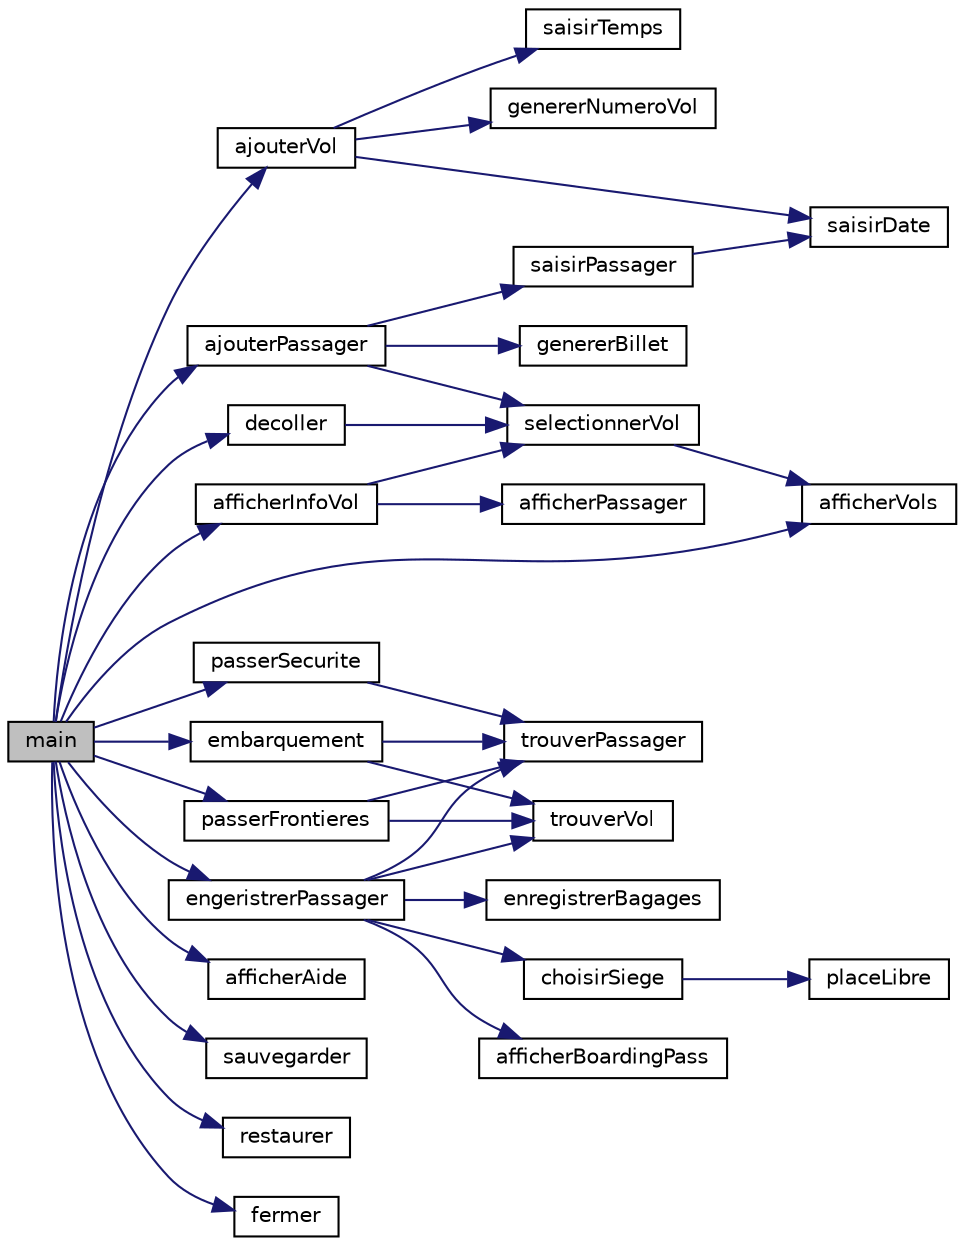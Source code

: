 digraph "main"
{
  edge [fontname="Helvetica",fontsize="10",labelfontname="Helvetica",labelfontsize="10"];
  node [fontname="Helvetica",fontsize="10",shape=record];
  rankdir="LR";
  Node37 [label="main",height=0.2,width=0.4,color="black", fillcolor="grey75", style="filled", fontcolor="black"];
  Node37 -> Node38 [color="midnightblue",fontsize="10",style="solid",fontname="Helvetica"];
  Node38 [label="ajouterVol",height=0.2,width=0.4,color="black", fillcolor="white", style="filled",URL="$dd/d76/projet_8c.html#aca3851e10188a3c073566e1333387e1d",tooltip="Permet de creer un vol. "];
  Node38 -> Node39 [color="midnightblue",fontsize="10",style="solid",fontname="Helvetica"];
  Node39 [label="saisirDate",height=0.2,width=0.4,color="black", fillcolor="white", style="filled",URL="$dd/d76/projet_8c.html#a4bf01fe3d4f4455f5031752444ffab0e",tooltip="Dernier numéro de ticket bagage délivré "];
  Node38 -> Node40 [color="midnightblue",fontsize="10",style="solid",fontname="Helvetica"];
  Node40 [label="saisirTemps",height=0.2,width=0.4,color="black", fillcolor="white", style="filled",URL="$dd/d76/projet_8c.html#a799ce83f74df3ba2ea472cb2bfb3d264",tooltip="Permet de saisir un horaire. "];
  Node38 -> Node41 [color="midnightblue",fontsize="10",style="solid",fontname="Helvetica"];
  Node41 [label="genererNumeroVol",height=0.2,width=0.4,color="black", fillcolor="white", style="filled",URL="$dd/d76/projet_8c.html#a591f9de54d288327053df8484e4e032e",tooltip="Génération du numéro du vol aléatoirement. "];
  Node37 -> Node42 [color="midnightblue",fontsize="10",style="solid",fontname="Helvetica"];
  Node42 [label="ajouterPassager",height=0.2,width=0.4,color="black", fillcolor="white", style="filled",URL="$dd/d76/projet_8c.html#aaa79494f334784f4344fd167bd491590",tooltip="On ajoute un passager à un vol. "];
  Node42 -> Node43 [color="midnightblue",fontsize="10",style="solid",fontname="Helvetica"];
  Node43 [label="selectionnerVol",height=0.2,width=0.4,color="black", fillcolor="white", style="filled",URL="$dd/d76/projet_8c.html#a12653e9c9b27170ffe8611eacdbf4332",tooltip="Permet de sélectionner un vol. "];
  Node43 -> Node44 [color="midnightblue",fontsize="10",style="solid",fontname="Helvetica"];
  Node44 [label="afficherVols",height=0.2,width=0.4,color="black", fillcolor="white", style="filled",URL="$dd/d76/projet_8c.html#a8353acb67d0873be1faa01022fb13f2e",tooltip="Permet d&#39;afficher tous les vols. "];
  Node42 -> Node45 [color="midnightblue",fontsize="10",style="solid",fontname="Helvetica"];
  Node45 [label="saisirPassager",height=0.2,width=0.4,color="black", fillcolor="white", style="filled",URL="$dd/d76/projet_8c.html#a2dc1addfe76b2d399ec31d59d108b3f3",tooltip="Saisie d&#39;un passager par l&#39;utilisateur. "];
  Node45 -> Node39 [color="midnightblue",fontsize="10",style="solid",fontname="Helvetica"];
  Node42 -> Node46 [color="midnightblue",fontsize="10",style="solid",fontname="Helvetica"];
  Node46 [label="genererBillet",height=0.2,width=0.4,color="black", fillcolor="white", style="filled",URL="$dd/d76/projet_8c.html#a9cf924277af2f2752bf6073cdc22b630",tooltip="Fonction qui génère un billet à un passager. "];
  Node37 -> Node47 [color="midnightblue",fontsize="10",style="solid",fontname="Helvetica"];
  Node47 [label="engeristrerPassager",height=0.2,width=0.4,color="black", fillcolor="white", style="filled",URL="$dd/d76/projet_8c.html#a03c46a83a4f2095b614b8611d53ed2bf",tooltip="Permet d&#39;enregistrer un passager sur son vol. "];
  Node47 -> Node48 [color="midnightblue",fontsize="10",style="solid",fontname="Helvetica"];
  Node48 [label="trouverPassager",height=0.2,width=0.4,color="black", fillcolor="white", style="filled",URL="$dd/d76/projet_8c.html#a23523aed07121a95f642adb75bb88e12",tooltip="Trouve un passager selon un Nom ou un Numero de billet. "];
  Node47 -> Node49 [color="midnightblue",fontsize="10",style="solid",fontname="Helvetica"];
  Node49 [label="trouverVol",height=0.2,width=0.4,color="black", fillcolor="white", style="filled",URL="$dd/d76/projet_8c.html#ad1c84140fc0ec3cfab79111d9f398198",tooltip="Trouve le vol d&#39;un passager à oar. "];
  Node47 -> Node50 [color="midnightblue",fontsize="10",style="solid",fontname="Helvetica"];
  Node50 [label="enregistrerBagages",height=0.2,width=0.4,color="black", fillcolor="white", style="filled",URL="$dd/d76/projet_8c.html#a513f6c3ea6f3e3734a502258b1233132",tooltip="Permet d&#39;enregistrer les bagages d&#39;un passager lors de son Enregistrement. "];
  Node47 -> Node51 [color="midnightblue",fontsize="10",style="solid",fontname="Helvetica"];
  Node51 [label="choisirSiege",height=0.2,width=0.4,color="black", fillcolor="white", style="filled",URL="$dd/d76/projet_8c.html#a75e6165f64696079d00eba0b252a705f",tooltip="Permet de choisir un siège parmi les siège libres. "];
  Node51 -> Node52 [color="midnightblue",fontsize="10",style="solid",fontname="Helvetica"];
  Node52 [label="placeLibre",height=0.2,width=0.4,color="black", fillcolor="white", style="filled",URL="$dd/d76/projet_8c.html#a0c8ba9d4c94acbfcdf35826d76d09cc1",tooltip="Permet de savoir si une place est libre dans un vol. "];
  Node47 -> Node53 [color="midnightblue",fontsize="10",style="solid",fontname="Helvetica"];
  Node53 [label="afficherBoardingPass",height=0.2,width=0.4,color="black", fillcolor="white", style="filled",URL="$dd/d76/projet_8c.html#a112ee3d9bdb246be36be9f08ac45e56a",tooltip="Permet d&#39;afficher le boarding pass. "];
  Node37 -> Node54 [color="midnightblue",fontsize="10",style="solid",fontname="Helvetica"];
  Node54 [label="passerFrontieres",height=0.2,width=0.4,color="black", fillcolor="white", style="filled",URL="$dd/d76/projet_8c.html#a1ee0d6389a4bf795d21f5ebfb2d6edc1",tooltip="Faire passer la frontière pour un passager. "];
  Node54 -> Node48 [color="midnightblue",fontsize="10",style="solid",fontname="Helvetica"];
  Node54 -> Node49 [color="midnightblue",fontsize="10",style="solid",fontname="Helvetica"];
  Node37 -> Node55 [color="midnightblue",fontsize="10",style="solid",fontname="Helvetica"];
  Node55 [label="passerSecurite",height=0.2,width=0.4,color="black", fillcolor="white", style="filled",URL="$dd/d76/projet_8c.html#aaa70d6b9da9e182904d3f726f96afa9b",tooltip="Passe un passager à la frontière. "];
  Node55 -> Node48 [color="midnightblue",fontsize="10",style="solid",fontname="Helvetica"];
  Node37 -> Node56 [color="midnightblue",fontsize="10",style="solid",fontname="Helvetica"];
  Node56 [label="embarquement",height=0.2,width=0.4,color="black", fillcolor="white", style="filled",URL="$dd/d76/projet_8c.html#aeb692debeb4b381172b3b93b1d8fcfd5",tooltip="Embarquement d&#39;un passager. "];
  Node56 -> Node48 [color="midnightblue",fontsize="10",style="solid",fontname="Helvetica"];
  Node56 -> Node49 [color="midnightblue",fontsize="10",style="solid",fontname="Helvetica"];
  Node37 -> Node57 [color="midnightblue",fontsize="10",style="solid",fontname="Helvetica"];
  Node57 [label="decoller",height=0.2,width=0.4,color="black", fillcolor="white", style="filled",URL="$dd/d76/projet_8c.html#a7df5bbf04b7cc3b025fbbd5b3b3017ce",tooltip="Permet de faire decoller un avion. "];
  Node57 -> Node43 [color="midnightblue",fontsize="10",style="solid",fontname="Helvetica"];
  Node37 -> Node58 [color="midnightblue",fontsize="10",style="solid",fontname="Helvetica"];
  Node58 [label="afficherAide",height=0.2,width=0.4,color="black", fillcolor="white", style="filled",URL="$dd/d76/projet_8c.html#a6c01420aa3b32974d76d5fe198b1a55f",tooltip="Affiche le menu de l&#39;aide. "];
  Node37 -> Node44 [color="midnightblue",fontsize="10",style="solid",fontname="Helvetica"];
  Node37 -> Node59 [color="midnightblue",fontsize="10",style="solid",fontname="Helvetica"];
  Node59 [label="afficherInfoVol",height=0.2,width=0.4,color="black", fillcolor="white", style="filled",URL="$dd/d76/projet_8c.html#a28ca3d708a2af48631dc5746000b2042",tooltip="Afficher les infromations d&#39;un vol. "];
  Node59 -> Node43 [color="midnightblue",fontsize="10",style="solid",fontname="Helvetica"];
  Node59 -> Node60 [color="midnightblue",fontsize="10",style="solid",fontname="Helvetica"];
  Node60 [label="afficherPassager",height=0.2,width=0.4,color="black", fillcolor="white", style="filled",URL="$dd/d76/projet_8c.html#a7773f05eade91be866a2e9e1a0fd05c1",tooltip="Affiche les informations d&#39;un passager. "];
  Node37 -> Node61 [color="midnightblue",fontsize="10",style="solid",fontname="Helvetica"];
  Node61 [label="sauvegarder",height=0.2,width=0.4,color="black", fillcolor="white", style="filled",URL="$dd/d76/projet_8c.html#a8c15898bebd9c5db9cd5211b7e63779b",tooltip="Sauvegarder l&#39;instance du programme en cours. "];
  Node37 -> Node62 [color="midnightblue",fontsize="10",style="solid",fontname="Helvetica"];
  Node62 [label="restaurer",height=0.2,width=0.4,color="black", fillcolor="white", style="filled",URL="$dd/d76/projet_8c.html#a2944055409a235e93c1847497bf4a166",tooltip="Permet de restaurer une instance à partir d&#39;un fichier. "];
  Node37 -> Node63 [color="midnightblue",fontsize="10",style="solid",fontname="Helvetica"];
  Node63 [label="fermer",height=0.2,width=0.4,color="black", fillcolor="white", style="filled",URL="$dd/d76/projet_8c.html#a05bc7c3bee3e164eda5c8419862329ae",tooltip="Libère les pointeurs passagers stockés dans chaque vol. "];
}
